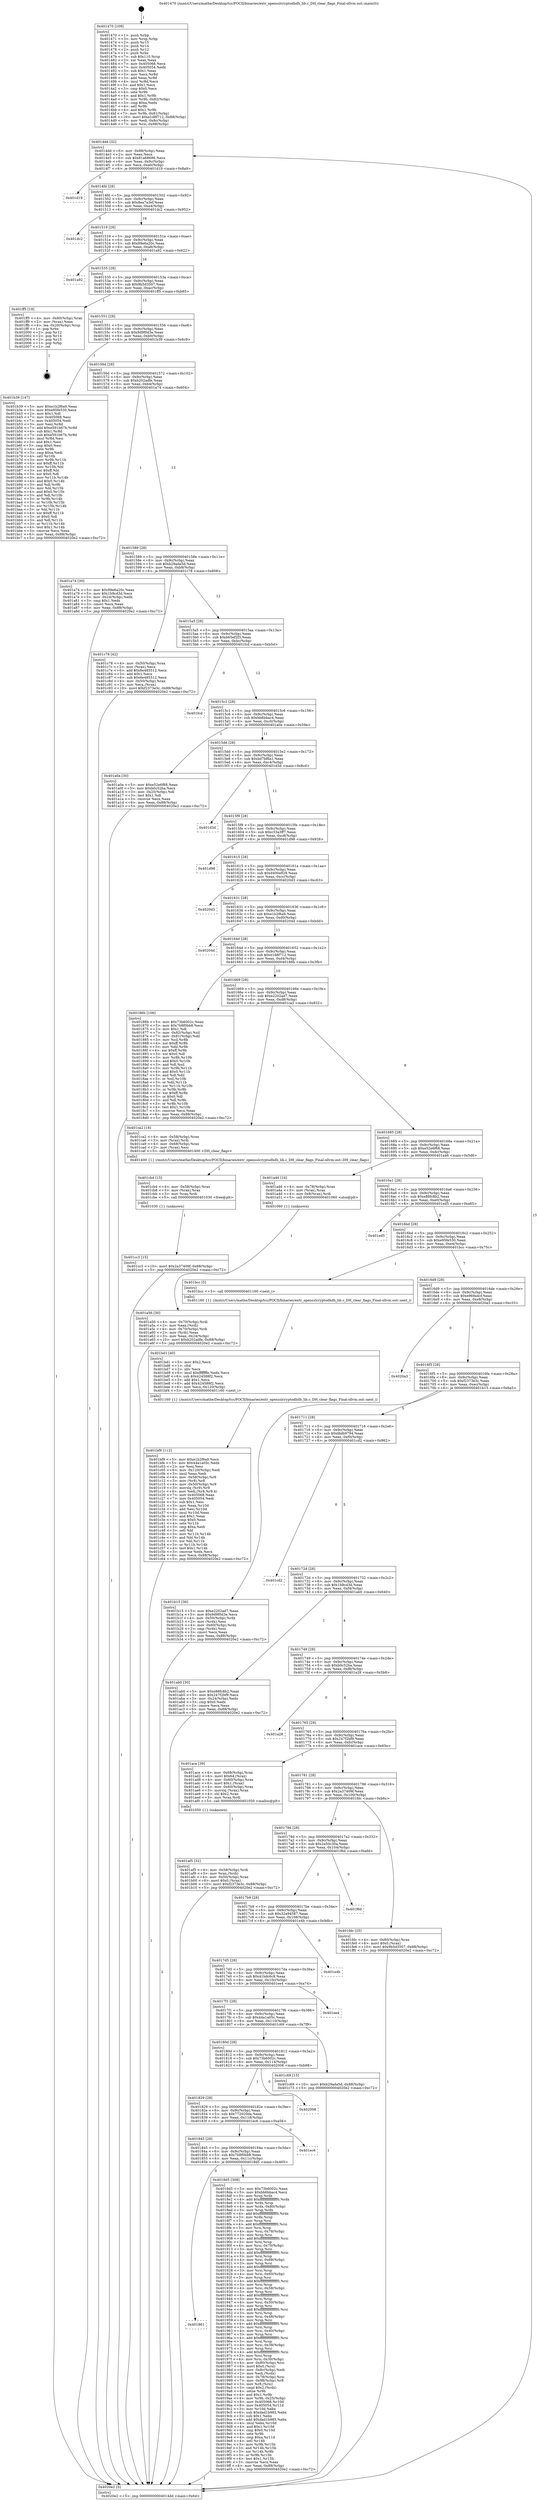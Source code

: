 digraph "0x401470" {
  label = "0x401470 (/mnt/c/Users/mathe/Desktop/tcc/POCII/binaries/extr_opensslcryptodhdh_lib.c_DH_clear_flags_Final-ollvm.out::main(0))"
  labelloc = "t"
  node[shape=record]

  Entry [label="",width=0.3,height=0.3,shape=circle,fillcolor=black,style=filled]
  "0x4014dd" [label="{
     0x4014dd [32]\l
     | [instrs]\l
     &nbsp;&nbsp;0x4014dd \<+6\>: mov -0x88(%rbp),%eax\l
     &nbsp;&nbsp;0x4014e3 \<+2\>: mov %eax,%ecx\l
     &nbsp;&nbsp;0x4014e5 \<+6\>: sub $0x81a68686,%ecx\l
     &nbsp;&nbsp;0x4014eb \<+6\>: mov %eax,-0x9c(%rbp)\l
     &nbsp;&nbsp;0x4014f1 \<+6\>: mov %ecx,-0xa0(%rbp)\l
     &nbsp;&nbsp;0x4014f7 \<+6\>: je 0000000000401d19 \<main+0x8a9\>\l
  }"]
  "0x401d19" [label="{
     0x401d19\l
  }", style=dashed]
  "0x4014fd" [label="{
     0x4014fd [28]\l
     | [instrs]\l
     &nbsp;&nbsp;0x4014fd \<+5\>: jmp 0000000000401502 \<main+0x92\>\l
     &nbsp;&nbsp;0x401502 \<+6\>: mov -0x9c(%rbp),%eax\l
     &nbsp;&nbsp;0x401508 \<+5\>: sub $0x8ea7a3ef,%eax\l
     &nbsp;&nbsp;0x40150d \<+6\>: mov %eax,-0xa4(%rbp)\l
     &nbsp;&nbsp;0x401513 \<+6\>: je 0000000000401dc2 \<main+0x952\>\l
  }"]
  Exit [label="",width=0.3,height=0.3,shape=circle,fillcolor=black,style=filled,peripheries=2]
  "0x401dc2" [label="{
     0x401dc2\l
  }", style=dashed]
  "0x401519" [label="{
     0x401519 [28]\l
     | [instrs]\l
     &nbsp;&nbsp;0x401519 \<+5\>: jmp 000000000040151e \<main+0xae\>\l
     &nbsp;&nbsp;0x40151e \<+6\>: mov -0x9c(%rbp),%eax\l
     &nbsp;&nbsp;0x401524 \<+5\>: sub $0x99e6a20c,%eax\l
     &nbsp;&nbsp;0x401529 \<+6\>: mov %eax,-0xa8(%rbp)\l
     &nbsp;&nbsp;0x40152f \<+6\>: je 0000000000401a92 \<main+0x622\>\l
  }"]
  "0x401cc3" [label="{
     0x401cc3 [15]\l
     | [instrs]\l
     &nbsp;&nbsp;0x401cc3 \<+10\>: movl $0x2a37409f,-0x88(%rbp)\l
     &nbsp;&nbsp;0x401ccd \<+5\>: jmp 00000000004020e2 \<main+0xc72\>\l
  }"]
  "0x401a92" [label="{
     0x401a92\l
  }", style=dashed]
  "0x401535" [label="{
     0x401535 [28]\l
     | [instrs]\l
     &nbsp;&nbsp;0x401535 \<+5\>: jmp 000000000040153a \<main+0xca\>\l
     &nbsp;&nbsp;0x40153a \<+6\>: mov -0x9c(%rbp),%eax\l
     &nbsp;&nbsp;0x401540 \<+5\>: sub $0x9b5d3507,%eax\l
     &nbsp;&nbsp;0x401545 \<+6\>: mov %eax,-0xac(%rbp)\l
     &nbsp;&nbsp;0x40154b \<+6\>: je 0000000000401ff5 \<main+0xb85\>\l
  }"]
  "0x401cb4" [label="{
     0x401cb4 [15]\l
     | [instrs]\l
     &nbsp;&nbsp;0x401cb4 \<+4\>: mov -0x58(%rbp),%rax\l
     &nbsp;&nbsp;0x401cb8 \<+3\>: mov (%rax),%rax\l
     &nbsp;&nbsp;0x401cbb \<+3\>: mov %rax,%rdi\l
     &nbsp;&nbsp;0x401cbe \<+5\>: call 0000000000401030 \<free@plt\>\l
     | [calls]\l
     &nbsp;&nbsp;0x401030 \{1\} (unknown)\l
  }"]
  "0x401ff5" [label="{
     0x401ff5 [19]\l
     | [instrs]\l
     &nbsp;&nbsp;0x401ff5 \<+4\>: mov -0x80(%rbp),%rax\l
     &nbsp;&nbsp;0x401ff9 \<+2\>: mov (%rax),%eax\l
     &nbsp;&nbsp;0x401ffb \<+4\>: lea -0x20(%rbp),%rsp\l
     &nbsp;&nbsp;0x401fff \<+1\>: pop %rbx\l
     &nbsp;&nbsp;0x402000 \<+2\>: pop %r12\l
     &nbsp;&nbsp;0x402002 \<+2\>: pop %r14\l
     &nbsp;&nbsp;0x402004 \<+2\>: pop %r15\l
     &nbsp;&nbsp;0x402006 \<+1\>: pop %rbp\l
     &nbsp;&nbsp;0x402007 \<+1\>: ret\l
  }"]
  "0x401551" [label="{
     0x401551 [28]\l
     | [instrs]\l
     &nbsp;&nbsp;0x401551 \<+5\>: jmp 0000000000401556 \<main+0xe6\>\l
     &nbsp;&nbsp;0x401556 \<+6\>: mov -0x9c(%rbp),%eax\l
     &nbsp;&nbsp;0x40155c \<+5\>: sub $0x9d9f0d3e,%eax\l
     &nbsp;&nbsp;0x401561 \<+6\>: mov %eax,-0xb0(%rbp)\l
     &nbsp;&nbsp;0x401567 \<+6\>: je 0000000000401b39 \<main+0x6c9\>\l
  }"]
  "0x401bf9" [label="{
     0x401bf9 [112]\l
     | [instrs]\l
     &nbsp;&nbsp;0x401bf9 \<+5\>: mov $0xe1b2f6a9,%ecx\l
     &nbsp;&nbsp;0x401bfe \<+5\>: mov $0x44a1a05c,%edx\l
     &nbsp;&nbsp;0x401c03 \<+2\>: xor %esi,%esi\l
     &nbsp;&nbsp;0x401c05 \<+6\>: mov -0x120(%rbp),%edi\l
     &nbsp;&nbsp;0x401c0b \<+3\>: imul %eax,%edi\l
     &nbsp;&nbsp;0x401c0e \<+4\>: mov -0x58(%rbp),%r8\l
     &nbsp;&nbsp;0x401c12 \<+3\>: mov (%r8),%r8\l
     &nbsp;&nbsp;0x401c15 \<+4\>: mov -0x50(%rbp),%r9\l
     &nbsp;&nbsp;0x401c19 \<+3\>: movslq (%r9),%r9\l
     &nbsp;&nbsp;0x401c1c \<+4\>: mov %edi,(%r8,%r9,4)\l
     &nbsp;&nbsp;0x401c20 \<+7\>: mov 0x405068,%eax\l
     &nbsp;&nbsp;0x401c27 \<+7\>: mov 0x405054,%edi\l
     &nbsp;&nbsp;0x401c2e \<+3\>: sub $0x1,%esi\l
     &nbsp;&nbsp;0x401c31 \<+3\>: mov %eax,%r10d\l
     &nbsp;&nbsp;0x401c34 \<+3\>: add %esi,%r10d\l
     &nbsp;&nbsp;0x401c37 \<+4\>: imul %r10d,%eax\l
     &nbsp;&nbsp;0x401c3b \<+3\>: and $0x1,%eax\l
     &nbsp;&nbsp;0x401c3e \<+3\>: cmp $0x0,%eax\l
     &nbsp;&nbsp;0x401c41 \<+4\>: sete %r11b\l
     &nbsp;&nbsp;0x401c45 \<+3\>: cmp $0xa,%edi\l
     &nbsp;&nbsp;0x401c48 \<+3\>: setl %bl\l
     &nbsp;&nbsp;0x401c4b \<+3\>: mov %r11b,%r14b\l
     &nbsp;&nbsp;0x401c4e \<+3\>: and %bl,%r14b\l
     &nbsp;&nbsp;0x401c51 \<+3\>: xor %bl,%r11b\l
     &nbsp;&nbsp;0x401c54 \<+3\>: or %r11b,%r14b\l
     &nbsp;&nbsp;0x401c57 \<+4\>: test $0x1,%r14b\l
     &nbsp;&nbsp;0x401c5b \<+3\>: cmovne %edx,%ecx\l
     &nbsp;&nbsp;0x401c5e \<+6\>: mov %ecx,-0x88(%rbp)\l
     &nbsp;&nbsp;0x401c64 \<+5\>: jmp 00000000004020e2 \<main+0xc72\>\l
  }"]
  "0x401b39" [label="{
     0x401b39 [147]\l
     | [instrs]\l
     &nbsp;&nbsp;0x401b39 \<+5\>: mov $0xe1b2f6a9,%eax\l
     &nbsp;&nbsp;0x401b3e \<+5\>: mov $0xe95fe530,%ecx\l
     &nbsp;&nbsp;0x401b43 \<+2\>: mov $0x1,%dl\l
     &nbsp;&nbsp;0x401b45 \<+7\>: mov 0x405068,%esi\l
     &nbsp;&nbsp;0x401b4c \<+7\>: mov 0x405054,%edi\l
     &nbsp;&nbsp;0x401b53 \<+3\>: mov %esi,%r8d\l
     &nbsp;&nbsp;0x401b56 \<+7\>: add $0xe591b67b,%r8d\l
     &nbsp;&nbsp;0x401b5d \<+4\>: sub $0x1,%r8d\l
     &nbsp;&nbsp;0x401b61 \<+7\>: sub $0xe591b67b,%r8d\l
     &nbsp;&nbsp;0x401b68 \<+4\>: imul %r8d,%esi\l
     &nbsp;&nbsp;0x401b6c \<+3\>: and $0x1,%esi\l
     &nbsp;&nbsp;0x401b6f \<+3\>: cmp $0x0,%esi\l
     &nbsp;&nbsp;0x401b72 \<+4\>: sete %r9b\l
     &nbsp;&nbsp;0x401b76 \<+3\>: cmp $0xa,%edi\l
     &nbsp;&nbsp;0x401b79 \<+4\>: setl %r10b\l
     &nbsp;&nbsp;0x401b7d \<+3\>: mov %r9b,%r11b\l
     &nbsp;&nbsp;0x401b80 \<+4\>: xor $0xff,%r11b\l
     &nbsp;&nbsp;0x401b84 \<+3\>: mov %r10b,%bl\l
     &nbsp;&nbsp;0x401b87 \<+3\>: xor $0xff,%bl\l
     &nbsp;&nbsp;0x401b8a \<+3\>: xor $0x0,%dl\l
     &nbsp;&nbsp;0x401b8d \<+3\>: mov %r11b,%r14b\l
     &nbsp;&nbsp;0x401b90 \<+4\>: and $0x0,%r14b\l
     &nbsp;&nbsp;0x401b94 \<+3\>: and %dl,%r9b\l
     &nbsp;&nbsp;0x401b97 \<+3\>: mov %bl,%r15b\l
     &nbsp;&nbsp;0x401b9a \<+4\>: and $0x0,%r15b\l
     &nbsp;&nbsp;0x401b9e \<+3\>: and %dl,%r10b\l
     &nbsp;&nbsp;0x401ba1 \<+3\>: or %r9b,%r14b\l
     &nbsp;&nbsp;0x401ba4 \<+3\>: or %r10b,%r15b\l
     &nbsp;&nbsp;0x401ba7 \<+3\>: xor %r15b,%r14b\l
     &nbsp;&nbsp;0x401baa \<+3\>: or %bl,%r11b\l
     &nbsp;&nbsp;0x401bad \<+4\>: xor $0xff,%r11b\l
     &nbsp;&nbsp;0x401bb1 \<+3\>: or $0x0,%dl\l
     &nbsp;&nbsp;0x401bb4 \<+3\>: and %dl,%r11b\l
     &nbsp;&nbsp;0x401bb7 \<+3\>: or %r11b,%r14b\l
     &nbsp;&nbsp;0x401bba \<+4\>: test $0x1,%r14b\l
     &nbsp;&nbsp;0x401bbe \<+3\>: cmovne %ecx,%eax\l
     &nbsp;&nbsp;0x401bc1 \<+6\>: mov %eax,-0x88(%rbp)\l
     &nbsp;&nbsp;0x401bc7 \<+5\>: jmp 00000000004020e2 \<main+0xc72\>\l
  }"]
  "0x40156d" [label="{
     0x40156d [28]\l
     | [instrs]\l
     &nbsp;&nbsp;0x40156d \<+5\>: jmp 0000000000401572 \<main+0x102\>\l
     &nbsp;&nbsp;0x401572 \<+6\>: mov -0x9c(%rbp),%eax\l
     &nbsp;&nbsp;0x401578 \<+5\>: sub $0xb202adfe,%eax\l
     &nbsp;&nbsp;0x40157d \<+6\>: mov %eax,-0xb4(%rbp)\l
     &nbsp;&nbsp;0x401583 \<+6\>: je 0000000000401a74 \<main+0x604\>\l
  }"]
  "0x401bd1" [label="{
     0x401bd1 [40]\l
     | [instrs]\l
     &nbsp;&nbsp;0x401bd1 \<+5\>: mov $0x2,%ecx\l
     &nbsp;&nbsp;0x401bd6 \<+1\>: cltd\l
     &nbsp;&nbsp;0x401bd7 \<+2\>: idiv %ecx\l
     &nbsp;&nbsp;0x401bd9 \<+6\>: imul $0xfffffffe,%edx,%ecx\l
     &nbsp;&nbsp;0x401bdf \<+6\>: sub $0x424588f2,%ecx\l
     &nbsp;&nbsp;0x401be5 \<+3\>: add $0x1,%ecx\l
     &nbsp;&nbsp;0x401be8 \<+6\>: add $0x424588f2,%ecx\l
     &nbsp;&nbsp;0x401bee \<+6\>: mov %ecx,-0x120(%rbp)\l
     &nbsp;&nbsp;0x401bf4 \<+5\>: call 0000000000401160 \<next_i\>\l
     | [calls]\l
     &nbsp;&nbsp;0x401160 \{1\} (/mnt/c/Users/mathe/Desktop/tcc/POCII/binaries/extr_opensslcryptodhdh_lib.c_DH_clear_flags_Final-ollvm.out::next_i)\l
  }"]
  "0x401a74" [label="{
     0x401a74 [30]\l
     | [instrs]\l
     &nbsp;&nbsp;0x401a74 \<+5\>: mov $0x99e6a20c,%eax\l
     &nbsp;&nbsp;0x401a79 \<+5\>: mov $0x1b9cd3d,%ecx\l
     &nbsp;&nbsp;0x401a7e \<+3\>: mov -0x24(%rbp),%edx\l
     &nbsp;&nbsp;0x401a81 \<+3\>: cmp $0x1,%edx\l
     &nbsp;&nbsp;0x401a84 \<+3\>: cmovl %ecx,%eax\l
     &nbsp;&nbsp;0x401a87 \<+6\>: mov %eax,-0x88(%rbp)\l
     &nbsp;&nbsp;0x401a8d \<+5\>: jmp 00000000004020e2 \<main+0xc72\>\l
  }"]
  "0x401589" [label="{
     0x401589 [28]\l
     | [instrs]\l
     &nbsp;&nbsp;0x401589 \<+5\>: jmp 000000000040158e \<main+0x11e\>\l
     &nbsp;&nbsp;0x40158e \<+6\>: mov -0x9c(%rbp),%eax\l
     &nbsp;&nbsp;0x401594 \<+5\>: sub $0xb29ada5d,%eax\l
     &nbsp;&nbsp;0x401599 \<+6\>: mov %eax,-0xb8(%rbp)\l
     &nbsp;&nbsp;0x40159f \<+6\>: je 0000000000401c78 \<main+0x808\>\l
  }"]
  "0x401af5" [label="{
     0x401af5 [32]\l
     | [instrs]\l
     &nbsp;&nbsp;0x401af5 \<+4\>: mov -0x58(%rbp),%rdi\l
     &nbsp;&nbsp;0x401af9 \<+3\>: mov %rax,(%rdi)\l
     &nbsp;&nbsp;0x401afc \<+4\>: mov -0x50(%rbp),%rax\l
     &nbsp;&nbsp;0x401b00 \<+6\>: movl $0x0,(%rax)\l
     &nbsp;&nbsp;0x401b06 \<+10\>: movl $0xf2373e3c,-0x88(%rbp)\l
     &nbsp;&nbsp;0x401b10 \<+5\>: jmp 00000000004020e2 \<main+0xc72\>\l
  }"]
  "0x401c78" [label="{
     0x401c78 [42]\l
     | [instrs]\l
     &nbsp;&nbsp;0x401c78 \<+4\>: mov -0x50(%rbp),%rax\l
     &nbsp;&nbsp;0x401c7c \<+2\>: mov (%rax),%ecx\l
     &nbsp;&nbsp;0x401c7e \<+6\>: add $0x6e485512,%ecx\l
     &nbsp;&nbsp;0x401c84 \<+3\>: add $0x1,%ecx\l
     &nbsp;&nbsp;0x401c87 \<+6\>: sub $0x6e485512,%ecx\l
     &nbsp;&nbsp;0x401c8d \<+4\>: mov -0x50(%rbp),%rax\l
     &nbsp;&nbsp;0x401c91 \<+2\>: mov %ecx,(%rax)\l
     &nbsp;&nbsp;0x401c93 \<+10\>: movl $0xf2373e3c,-0x88(%rbp)\l
     &nbsp;&nbsp;0x401c9d \<+5\>: jmp 00000000004020e2 \<main+0xc72\>\l
  }"]
  "0x4015a5" [label="{
     0x4015a5 [28]\l
     | [instrs]\l
     &nbsp;&nbsp;0x4015a5 \<+5\>: jmp 00000000004015aa \<main+0x13a\>\l
     &nbsp;&nbsp;0x4015aa \<+6\>: mov -0x9c(%rbp),%eax\l
     &nbsp;&nbsp;0x4015b0 \<+5\>: sub $0xb65ef2f3,%eax\l
     &nbsp;&nbsp;0x4015b5 \<+6\>: mov %eax,-0xbc(%rbp)\l
     &nbsp;&nbsp;0x4015bb \<+6\>: je 0000000000401fcd \<main+0xb5d\>\l
  }"]
  "0x401a56" [label="{
     0x401a56 [30]\l
     | [instrs]\l
     &nbsp;&nbsp;0x401a56 \<+4\>: mov -0x70(%rbp),%rdi\l
     &nbsp;&nbsp;0x401a5a \<+2\>: mov %eax,(%rdi)\l
     &nbsp;&nbsp;0x401a5c \<+4\>: mov -0x70(%rbp),%rdi\l
     &nbsp;&nbsp;0x401a60 \<+2\>: mov (%rdi),%eax\l
     &nbsp;&nbsp;0x401a62 \<+3\>: mov %eax,-0x24(%rbp)\l
     &nbsp;&nbsp;0x401a65 \<+10\>: movl $0xb202adfe,-0x88(%rbp)\l
     &nbsp;&nbsp;0x401a6f \<+5\>: jmp 00000000004020e2 \<main+0xc72\>\l
  }"]
  "0x401fcd" [label="{
     0x401fcd\l
  }", style=dashed]
  "0x4015c1" [label="{
     0x4015c1 [28]\l
     | [instrs]\l
     &nbsp;&nbsp;0x4015c1 \<+5\>: jmp 00000000004015c6 \<main+0x156\>\l
     &nbsp;&nbsp;0x4015c6 \<+6\>: mov -0x9c(%rbp),%eax\l
     &nbsp;&nbsp;0x4015cc \<+5\>: sub $0xbb6bbac4,%eax\l
     &nbsp;&nbsp;0x4015d1 \<+6\>: mov %eax,-0xc0(%rbp)\l
     &nbsp;&nbsp;0x4015d7 \<+6\>: je 0000000000401a0a \<main+0x59a\>\l
  }"]
  "0x401861" [label="{
     0x401861\l
  }", style=dashed]
  "0x401a0a" [label="{
     0x401a0a [30]\l
     | [instrs]\l
     &nbsp;&nbsp;0x401a0a \<+5\>: mov $0xe52e6f68,%eax\l
     &nbsp;&nbsp;0x401a0f \<+5\>: mov $0xb0c52ba,%ecx\l
     &nbsp;&nbsp;0x401a14 \<+3\>: mov -0x25(%rbp),%dl\l
     &nbsp;&nbsp;0x401a17 \<+3\>: test $0x1,%dl\l
     &nbsp;&nbsp;0x401a1a \<+3\>: cmovne %ecx,%eax\l
     &nbsp;&nbsp;0x401a1d \<+6\>: mov %eax,-0x88(%rbp)\l
     &nbsp;&nbsp;0x401a23 \<+5\>: jmp 00000000004020e2 \<main+0xc72\>\l
  }"]
  "0x4015dd" [label="{
     0x4015dd [28]\l
     | [instrs]\l
     &nbsp;&nbsp;0x4015dd \<+5\>: jmp 00000000004015e2 \<main+0x172\>\l
     &nbsp;&nbsp;0x4015e2 \<+6\>: mov -0x9c(%rbp),%eax\l
     &nbsp;&nbsp;0x4015e8 \<+5\>: sub $0xbd7bf8a1,%eax\l
     &nbsp;&nbsp;0x4015ed \<+6\>: mov %eax,-0xc4(%rbp)\l
     &nbsp;&nbsp;0x4015f3 \<+6\>: je 0000000000401d3d \<main+0x8cd\>\l
  }"]
  "0x4018d5" [label="{
     0x4018d5 [309]\l
     | [instrs]\l
     &nbsp;&nbsp;0x4018d5 \<+5\>: mov $0x73b6002c,%eax\l
     &nbsp;&nbsp;0x4018da \<+5\>: mov $0xbb6bbac4,%ecx\l
     &nbsp;&nbsp;0x4018df \<+3\>: mov %rsp,%rdx\l
     &nbsp;&nbsp;0x4018e2 \<+4\>: add $0xfffffffffffffff0,%rdx\l
     &nbsp;&nbsp;0x4018e6 \<+3\>: mov %rdx,%rsp\l
     &nbsp;&nbsp;0x4018e9 \<+4\>: mov %rdx,-0x80(%rbp)\l
     &nbsp;&nbsp;0x4018ed \<+3\>: mov %rsp,%rdx\l
     &nbsp;&nbsp;0x4018f0 \<+4\>: add $0xfffffffffffffff0,%rdx\l
     &nbsp;&nbsp;0x4018f4 \<+3\>: mov %rdx,%rsp\l
     &nbsp;&nbsp;0x4018f7 \<+3\>: mov %rsp,%rsi\l
     &nbsp;&nbsp;0x4018fa \<+4\>: add $0xfffffffffffffff0,%rsi\l
     &nbsp;&nbsp;0x4018fe \<+3\>: mov %rsi,%rsp\l
     &nbsp;&nbsp;0x401901 \<+4\>: mov %rsi,-0x78(%rbp)\l
     &nbsp;&nbsp;0x401905 \<+3\>: mov %rsp,%rsi\l
     &nbsp;&nbsp;0x401908 \<+4\>: add $0xfffffffffffffff0,%rsi\l
     &nbsp;&nbsp;0x40190c \<+3\>: mov %rsi,%rsp\l
     &nbsp;&nbsp;0x40190f \<+4\>: mov %rsi,-0x70(%rbp)\l
     &nbsp;&nbsp;0x401913 \<+3\>: mov %rsp,%rsi\l
     &nbsp;&nbsp;0x401916 \<+4\>: add $0xfffffffffffffff0,%rsi\l
     &nbsp;&nbsp;0x40191a \<+3\>: mov %rsi,%rsp\l
     &nbsp;&nbsp;0x40191d \<+4\>: mov %rsi,-0x68(%rbp)\l
     &nbsp;&nbsp;0x401921 \<+3\>: mov %rsp,%rsi\l
     &nbsp;&nbsp;0x401924 \<+4\>: add $0xfffffffffffffff0,%rsi\l
     &nbsp;&nbsp;0x401928 \<+3\>: mov %rsi,%rsp\l
     &nbsp;&nbsp;0x40192b \<+4\>: mov %rsi,-0x60(%rbp)\l
     &nbsp;&nbsp;0x40192f \<+3\>: mov %rsp,%rsi\l
     &nbsp;&nbsp;0x401932 \<+4\>: add $0xfffffffffffffff0,%rsi\l
     &nbsp;&nbsp;0x401936 \<+3\>: mov %rsi,%rsp\l
     &nbsp;&nbsp;0x401939 \<+4\>: mov %rsi,-0x58(%rbp)\l
     &nbsp;&nbsp;0x40193d \<+3\>: mov %rsp,%rsi\l
     &nbsp;&nbsp;0x401940 \<+4\>: add $0xfffffffffffffff0,%rsi\l
     &nbsp;&nbsp;0x401944 \<+3\>: mov %rsi,%rsp\l
     &nbsp;&nbsp;0x401947 \<+4\>: mov %rsi,-0x50(%rbp)\l
     &nbsp;&nbsp;0x40194b \<+3\>: mov %rsp,%rsi\l
     &nbsp;&nbsp;0x40194e \<+4\>: add $0xfffffffffffffff0,%rsi\l
     &nbsp;&nbsp;0x401952 \<+3\>: mov %rsi,%rsp\l
     &nbsp;&nbsp;0x401955 \<+4\>: mov %rsi,-0x48(%rbp)\l
     &nbsp;&nbsp;0x401959 \<+3\>: mov %rsp,%rsi\l
     &nbsp;&nbsp;0x40195c \<+4\>: add $0xfffffffffffffff0,%rsi\l
     &nbsp;&nbsp;0x401960 \<+3\>: mov %rsi,%rsp\l
     &nbsp;&nbsp;0x401963 \<+4\>: mov %rsi,-0x40(%rbp)\l
     &nbsp;&nbsp;0x401967 \<+3\>: mov %rsp,%rsi\l
     &nbsp;&nbsp;0x40196a \<+4\>: add $0xfffffffffffffff0,%rsi\l
     &nbsp;&nbsp;0x40196e \<+3\>: mov %rsi,%rsp\l
     &nbsp;&nbsp;0x401971 \<+4\>: mov %rsi,-0x38(%rbp)\l
     &nbsp;&nbsp;0x401975 \<+3\>: mov %rsp,%rsi\l
     &nbsp;&nbsp;0x401978 \<+4\>: add $0xfffffffffffffff0,%rsi\l
     &nbsp;&nbsp;0x40197c \<+3\>: mov %rsi,%rsp\l
     &nbsp;&nbsp;0x40197f \<+4\>: mov %rsi,-0x30(%rbp)\l
     &nbsp;&nbsp;0x401983 \<+4\>: mov -0x80(%rbp),%rsi\l
     &nbsp;&nbsp;0x401987 \<+6\>: movl $0x0,(%rsi)\l
     &nbsp;&nbsp;0x40198d \<+6\>: mov -0x8c(%rbp),%edi\l
     &nbsp;&nbsp;0x401993 \<+2\>: mov %edi,(%rdx)\l
     &nbsp;&nbsp;0x401995 \<+4\>: mov -0x78(%rbp),%rsi\l
     &nbsp;&nbsp;0x401999 \<+7\>: mov -0x98(%rbp),%r8\l
     &nbsp;&nbsp;0x4019a0 \<+3\>: mov %r8,(%rsi)\l
     &nbsp;&nbsp;0x4019a3 \<+3\>: cmpl $0x2,(%rdx)\l
     &nbsp;&nbsp;0x4019a6 \<+4\>: setne %r9b\l
     &nbsp;&nbsp;0x4019aa \<+4\>: and $0x1,%r9b\l
     &nbsp;&nbsp;0x4019ae \<+4\>: mov %r9b,-0x25(%rbp)\l
     &nbsp;&nbsp;0x4019b2 \<+8\>: mov 0x405068,%r10d\l
     &nbsp;&nbsp;0x4019ba \<+8\>: mov 0x405054,%r11d\l
     &nbsp;&nbsp;0x4019c2 \<+3\>: mov %r10d,%ebx\l
     &nbsp;&nbsp;0x4019c5 \<+6\>: sub $0xdad1b985,%ebx\l
     &nbsp;&nbsp;0x4019cb \<+3\>: sub $0x1,%ebx\l
     &nbsp;&nbsp;0x4019ce \<+6\>: add $0xdad1b985,%ebx\l
     &nbsp;&nbsp;0x4019d4 \<+4\>: imul %ebx,%r10d\l
     &nbsp;&nbsp;0x4019d8 \<+4\>: and $0x1,%r10d\l
     &nbsp;&nbsp;0x4019dc \<+4\>: cmp $0x0,%r10d\l
     &nbsp;&nbsp;0x4019e0 \<+4\>: sete %r9b\l
     &nbsp;&nbsp;0x4019e4 \<+4\>: cmp $0xa,%r11d\l
     &nbsp;&nbsp;0x4019e8 \<+4\>: setl %r14b\l
     &nbsp;&nbsp;0x4019ec \<+3\>: mov %r9b,%r15b\l
     &nbsp;&nbsp;0x4019ef \<+3\>: and %r14b,%r15b\l
     &nbsp;&nbsp;0x4019f2 \<+3\>: xor %r14b,%r9b\l
     &nbsp;&nbsp;0x4019f5 \<+3\>: or %r9b,%r15b\l
     &nbsp;&nbsp;0x4019f8 \<+4\>: test $0x1,%r15b\l
     &nbsp;&nbsp;0x4019fc \<+3\>: cmovne %ecx,%eax\l
     &nbsp;&nbsp;0x4019ff \<+6\>: mov %eax,-0x88(%rbp)\l
     &nbsp;&nbsp;0x401a05 \<+5\>: jmp 00000000004020e2 \<main+0xc72\>\l
  }"]
  "0x401d3d" [label="{
     0x401d3d\l
  }", style=dashed]
  "0x4015f9" [label="{
     0x4015f9 [28]\l
     | [instrs]\l
     &nbsp;&nbsp;0x4015f9 \<+5\>: jmp 00000000004015fe \<main+0x18e\>\l
     &nbsp;&nbsp;0x4015fe \<+6\>: mov -0x9c(%rbp),%eax\l
     &nbsp;&nbsp;0x401604 \<+5\>: sub $0xc33a3ff7,%eax\l
     &nbsp;&nbsp;0x401609 \<+6\>: mov %eax,-0xc8(%rbp)\l
     &nbsp;&nbsp;0x40160f \<+6\>: je 0000000000401d98 \<main+0x928\>\l
  }"]
  "0x401845" [label="{
     0x401845 [28]\l
     | [instrs]\l
     &nbsp;&nbsp;0x401845 \<+5\>: jmp 000000000040184a \<main+0x3da\>\l
     &nbsp;&nbsp;0x40184a \<+6\>: mov -0x9c(%rbp),%eax\l
     &nbsp;&nbsp;0x401850 \<+5\>: sub $0x7b8f0bb8,%eax\l
     &nbsp;&nbsp;0x401855 \<+6\>: mov %eax,-0x11c(%rbp)\l
     &nbsp;&nbsp;0x40185b \<+6\>: je 00000000004018d5 \<main+0x465\>\l
  }"]
  "0x401d98" [label="{
     0x401d98\l
  }", style=dashed]
  "0x401615" [label="{
     0x401615 [28]\l
     | [instrs]\l
     &nbsp;&nbsp;0x401615 \<+5\>: jmp 000000000040161a \<main+0x1aa\>\l
     &nbsp;&nbsp;0x40161a \<+6\>: mov -0x9c(%rbp),%eax\l
     &nbsp;&nbsp;0x401620 \<+5\>: sub $0xd400a929,%eax\l
     &nbsp;&nbsp;0x401625 \<+6\>: mov %eax,-0xcc(%rbp)\l
     &nbsp;&nbsp;0x40162b \<+6\>: je 00000000004020d3 \<main+0xc63\>\l
  }"]
  "0x401ec6" [label="{
     0x401ec6\l
  }", style=dashed]
  "0x4020d3" [label="{
     0x4020d3\l
  }", style=dashed]
  "0x401631" [label="{
     0x401631 [28]\l
     | [instrs]\l
     &nbsp;&nbsp;0x401631 \<+5\>: jmp 0000000000401636 \<main+0x1c6\>\l
     &nbsp;&nbsp;0x401636 \<+6\>: mov -0x9c(%rbp),%eax\l
     &nbsp;&nbsp;0x40163c \<+5\>: sub $0xe1b2f6a9,%eax\l
     &nbsp;&nbsp;0x401641 \<+6\>: mov %eax,-0xd0(%rbp)\l
     &nbsp;&nbsp;0x401647 \<+6\>: je 000000000040204d \<main+0xbdd\>\l
  }"]
  "0x401829" [label="{
     0x401829 [28]\l
     | [instrs]\l
     &nbsp;&nbsp;0x401829 \<+5\>: jmp 000000000040182e \<main+0x3be\>\l
     &nbsp;&nbsp;0x40182e \<+6\>: mov -0x9c(%rbp),%eax\l
     &nbsp;&nbsp;0x401834 \<+5\>: sub $0x772020da,%eax\l
     &nbsp;&nbsp;0x401839 \<+6\>: mov %eax,-0x118(%rbp)\l
     &nbsp;&nbsp;0x40183f \<+6\>: je 0000000000401ec6 \<main+0xa56\>\l
  }"]
  "0x40204d" [label="{
     0x40204d\l
  }", style=dashed]
  "0x40164d" [label="{
     0x40164d [28]\l
     | [instrs]\l
     &nbsp;&nbsp;0x40164d \<+5\>: jmp 0000000000401652 \<main+0x1e2\>\l
     &nbsp;&nbsp;0x401652 \<+6\>: mov -0x9c(%rbp),%eax\l
     &nbsp;&nbsp;0x401658 \<+5\>: sub $0xe1d8f712,%eax\l
     &nbsp;&nbsp;0x40165d \<+6\>: mov %eax,-0xd4(%rbp)\l
     &nbsp;&nbsp;0x401663 \<+6\>: je 000000000040186b \<main+0x3fb\>\l
  }"]
  "0x402008" [label="{
     0x402008\l
  }", style=dashed]
  "0x40186b" [label="{
     0x40186b [106]\l
     | [instrs]\l
     &nbsp;&nbsp;0x40186b \<+5\>: mov $0x73b6002c,%eax\l
     &nbsp;&nbsp;0x401870 \<+5\>: mov $0x7b8f0bb8,%ecx\l
     &nbsp;&nbsp;0x401875 \<+2\>: mov $0x1,%dl\l
     &nbsp;&nbsp;0x401877 \<+7\>: mov -0x82(%rbp),%sil\l
     &nbsp;&nbsp;0x40187e \<+7\>: mov -0x81(%rbp),%dil\l
     &nbsp;&nbsp;0x401885 \<+3\>: mov %sil,%r8b\l
     &nbsp;&nbsp;0x401888 \<+4\>: xor $0xff,%r8b\l
     &nbsp;&nbsp;0x40188c \<+3\>: mov %dil,%r9b\l
     &nbsp;&nbsp;0x40188f \<+4\>: xor $0xff,%r9b\l
     &nbsp;&nbsp;0x401893 \<+3\>: xor $0x0,%dl\l
     &nbsp;&nbsp;0x401896 \<+3\>: mov %r8b,%r10b\l
     &nbsp;&nbsp;0x401899 \<+4\>: and $0x0,%r10b\l
     &nbsp;&nbsp;0x40189d \<+3\>: and %dl,%sil\l
     &nbsp;&nbsp;0x4018a0 \<+3\>: mov %r9b,%r11b\l
     &nbsp;&nbsp;0x4018a3 \<+4\>: and $0x0,%r11b\l
     &nbsp;&nbsp;0x4018a7 \<+3\>: and %dl,%dil\l
     &nbsp;&nbsp;0x4018aa \<+3\>: or %sil,%r10b\l
     &nbsp;&nbsp;0x4018ad \<+3\>: or %dil,%r11b\l
     &nbsp;&nbsp;0x4018b0 \<+3\>: xor %r11b,%r10b\l
     &nbsp;&nbsp;0x4018b3 \<+3\>: or %r9b,%r8b\l
     &nbsp;&nbsp;0x4018b6 \<+4\>: xor $0xff,%r8b\l
     &nbsp;&nbsp;0x4018ba \<+3\>: or $0x0,%dl\l
     &nbsp;&nbsp;0x4018bd \<+3\>: and %dl,%r8b\l
     &nbsp;&nbsp;0x4018c0 \<+3\>: or %r8b,%r10b\l
     &nbsp;&nbsp;0x4018c3 \<+4\>: test $0x1,%r10b\l
     &nbsp;&nbsp;0x4018c7 \<+3\>: cmovne %ecx,%eax\l
     &nbsp;&nbsp;0x4018ca \<+6\>: mov %eax,-0x88(%rbp)\l
     &nbsp;&nbsp;0x4018d0 \<+5\>: jmp 00000000004020e2 \<main+0xc72\>\l
  }"]
  "0x401669" [label="{
     0x401669 [28]\l
     | [instrs]\l
     &nbsp;&nbsp;0x401669 \<+5\>: jmp 000000000040166e \<main+0x1fe\>\l
     &nbsp;&nbsp;0x40166e \<+6\>: mov -0x9c(%rbp),%eax\l
     &nbsp;&nbsp;0x401674 \<+5\>: sub $0xe2202ad7,%eax\l
     &nbsp;&nbsp;0x401679 \<+6\>: mov %eax,-0xd8(%rbp)\l
     &nbsp;&nbsp;0x40167f \<+6\>: je 0000000000401ca2 \<main+0x832\>\l
  }"]
  "0x4020e2" [label="{
     0x4020e2 [5]\l
     | [instrs]\l
     &nbsp;&nbsp;0x4020e2 \<+5\>: jmp 00000000004014dd \<main+0x6d\>\l
  }"]
  "0x401470" [label="{
     0x401470 [109]\l
     | [instrs]\l
     &nbsp;&nbsp;0x401470 \<+1\>: push %rbp\l
     &nbsp;&nbsp;0x401471 \<+3\>: mov %rsp,%rbp\l
     &nbsp;&nbsp;0x401474 \<+2\>: push %r15\l
     &nbsp;&nbsp;0x401476 \<+2\>: push %r14\l
     &nbsp;&nbsp;0x401478 \<+2\>: push %r12\l
     &nbsp;&nbsp;0x40147a \<+1\>: push %rbx\l
     &nbsp;&nbsp;0x40147b \<+7\>: sub $0x110,%rsp\l
     &nbsp;&nbsp;0x401482 \<+2\>: xor %eax,%eax\l
     &nbsp;&nbsp;0x401484 \<+7\>: mov 0x405068,%ecx\l
     &nbsp;&nbsp;0x40148b \<+7\>: mov 0x405054,%edx\l
     &nbsp;&nbsp;0x401492 \<+3\>: sub $0x1,%eax\l
     &nbsp;&nbsp;0x401495 \<+3\>: mov %ecx,%r8d\l
     &nbsp;&nbsp;0x401498 \<+3\>: add %eax,%r8d\l
     &nbsp;&nbsp;0x40149b \<+4\>: imul %r8d,%ecx\l
     &nbsp;&nbsp;0x40149f \<+3\>: and $0x1,%ecx\l
     &nbsp;&nbsp;0x4014a2 \<+3\>: cmp $0x0,%ecx\l
     &nbsp;&nbsp;0x4014a5 \<+4\>: sete %r9b\l
     &nbsp;&nbsp;0x4014a9 \<+4\>: and $0x1,%r9b\l
     &nbsp;&nbsp;0x4014ad \<+7\>: mov %r9b,-0x82(%rbp)\l
     &nbsp;&nbsp;0x4014b4 \<+3\>: cmp $0xa,%edx\l
     &nbsp;&nbsp;0x4014b7 \<+4\>: setl %r9b\l
     &nbsp;&nbsp;0x4014bb \<+4\>: and $0x1,%r9b\l
     &nbsp;&nbsp;0x4014bf \<+7\>: mov %r9b,-0x81(%rbp)\l
     &nbsp;&nbsp;0x4014c6 \<+10\>: movl $0xe1d8f712,-0x88(%rbp)\l
     &nbsp;&nbsp;0x4014d0 \<+6\>: mov %edi,-0x8c(%rbp)\l
     &nbsp;&nbsp;0x4014d6 \<+7\>: mov %rsi,-0x98(%rbp)\l
  }"]
  "0x40180d" [label="{
     0x40180d [28]\l
     | [instrs]\l
     &nbsp;&nbsp;0x40180d \<+5\>: jmp 0000000000401812 \<main+0x3a2\>\l
     &nbsp;&nbsp;0x401812 \<+6\>: mov -0x9c(%rbp),%eax\l
     &nbsp;&nbsp;0x401818 \<+5\>: sub $0x73b6002c,%eax\l
     &nbsp;&nbsp;0x40181d \<+6\>: mov %eax,-0x114(%rbp)\l
     &nbsp;&nbsp;0x401823 \<+6\>: je 0000000000402008 \<main+0xb98\>\l
  }"]
  "0x401ca2" [label="{
     0x401ca2 [18]\l
     | [instrs]\l
     &nbsp;&nbsp;0x401ca2 \<+4\>: mov -0x58(%rbp),%rax\l
     &nbsp;&nbsp;0x401ca6 \<+3\>: mov (%rax),%rdi\l
     &nbsp;&nbsp;0x401ca9 \<+4\>: mov -0x68(%rbp),%rax\l
     &nbsp;&nbsp;0x401cad \<+2\>: mov (%rax),%esi\l
     &nbsp;&nbsp;0x401caf \<+5\>: call 0000000000401400 \<DH_clear_flags\>\l
     | [calls]\l
     &nbsp;&nbsp;0x401400 \{1\} (/mnt/c/Users/mathe/Desktop/tcc/POCII/binaries/extr_opensslcryptodhdh_lib.c_DH_clear_flags_Final-ollvm.out::DH_clear_flags)\l
  }"]
  "0x401685" [label="{
     0x401685 [28]\l
     | [instrs]\l
     &nbsp;&nbsp;0x401685 \<+5\>: jmp 000000000040168a \<main+0x21a\>\l
     &nbsp;&nbsp;0x40168a \<+6\>: mov -0x9c(%rbp),%eax\l
     &nbsp;&nbsp;0x401690 \<+5\>: sub $0xe52e6f68,%eax\l
     &nbsp;&nbsp;0x401695 \<+6\>: mov %eax,-0xdc(%rbp)\l
     &nbsp;&nbsp;0x40169b \<+6\>: je 0000000000401a46 \<main+0x5d6\>\l
  }"]
  "0x401c69" [label="{
     0x401c69 [15]\l
     | [instrs]\l
     &nbsp;&nbsp;0x401c69 \<+10\>: movl $0xb29ada5d,-0x88(%rbp)\l
     &nbsp;&nbsp;0x401c73 \<+5\>: jmp 00000000004020e2 \<main+0xc72\>\l
  }"]
  "0x401a46" [label="{
     0x401a46 [16]\l
     | [instrs]\l
     &nbsp;&nbsp;0x401a46 \<+4\>: mov -0x78(%rbp),%rax\l
     &nbsp;&nbsp;0x401a4a \<+3\>: mov (%rax),%rax\l
     &nbsp;&nbsp;0x401a4d \<+4\>: mov 0x8(%rax),%rdi\l
     &nbsp;&nbsp;0x401a51 \<+5\>: call 0000000000401060 \<atoi@plt\>\l
     | [calls]\l
     &nbsp;&nbsp;0x401060 \{1\} (unknown)\l
  }"]
  "0x4016a1" [label="{
     0x4016a1 [28]\l
     | [instrs]\l
     &nbsp;&nbsp;0x4016a1 \<+5\>: jmp 00000000004016a6 \<main+0x236\>\l
     &nbsp;&nbsp;0x4016a6 \<+6\>: mov -0x9c(%rbp),%eax\l
     &nbsp;&nbsp;0x4016ac \<+5\>: sub $0xe88fc8b2,%eax\l
     &nbsp;&nbsp;0x4016b1 \<+6\>: mov %eax,-0xe0(%rbp)\l
     &nbsp;&nbsp;0x4016b7 \<+6\>: je 0000000000401ed5 \<main+0xa65\>\l
  }"]
  "0x4017f1" [label="{
     0x4017f1 [28]\l
     | [instrs]\l
     &nbsp;&nbsp;0x4017f1 \<+5\>: jmp 00000000004017f6 \<main+0x386\>\l
     &nbsp;&nbsp;0x4017f6 \<+6\>: mov -0x9c(%rbp),%eax\l
     &nbsp;&nbsp;0x4017fc \<+5\>: sub $0x44a1a05c,%eax\l
     &nbsp;&nbsp;0x401801 \<+6\>: mov %eax,-0x110(%rbp)\l
     &nbsp;&nbsp;0x401807 \<+6\>: je 0000000000401c69 \<main+0x7f9\>\l
  }"]
  "0x401ed5" [label="{
     0x401ed5\l
  }", style=dashed]
  "0x4016bd" [label="{
     0x4016bd [28]\l
     | [instrs]\l
     &nbsp;&nbsp;0x4016bd \<+5\>: jmp 00000000004016c2 \<main+0x252\>\l
     &nbsp;&nbsp;0x4016c2 \<+6\>: mov -0x9c(%rbp),%eax\l
     &nbsp;&nbsp;0x4016c8 \<+5\>: sub $0xe95fe530,%eax\l
     &nbsp;&nbsp;0x4016cd \<+6\>: mov %eax,-0xe4(%rbp)\l
     &nbsp;&nbsp;0x4016d3 \<+6\>: je 0000000000401bcc \<main+0x75c\>\l
  }"]
  "0x401ee4" [label="{
     0x401ee4\l
  }", style=dashed]
  "0x401bcc" [label="{
     0x401bcc [5]\l
     | [instrs]\l
     &nbsp;&nbsp;0x401bcc \<+5\>: call 0000000000401160 \<next_i\>\l
     | [calls]\l
     &nbsp;&nbsp;0x401160 \{1\} (/mnt/c/Users/mathe/Desktop/tcc/POCII/binaries/extr_opensslcryptodhdh_lib.c_DH_clear_flags_Final-ollvm.out::next_i)\l
  }"]
  "0x4016d9" [label="{
     0x4016d9 [28]\l
     | [instrs]\l
     &nbsp;&nbsp;0x4016d9 \<+5\>: jmp 00000000004016de \<main+0x26e\>\l
     &nbsp;&nbsp;0x4016de \<+6\>: mov -0x9c(%rbp),%eax\l
     &nbsp;&nbsp;0x4016e4 \<+5\>: sub $0xe969a4cf,%eax\l
     &nbsp;&nbsp;0x4016e9 \<+6\>: mov %eax,-0xe8(%rbp)\l
     &nbsp;&nbsp;0x4016ef \<+6\>: je 00000000004020a3 \<main+0xc33\>\l
  }"]
  "0x4017d5" [label="{
     0x4017d5 [28]\l
     | [instrs]\l
     &nbsp;&nbsp;0x4017d5 \<+5\>: jmp 00000000004017da \<main+0x36a\>\l
     &nbsp;&nbsp;0x4017da \<+6\>: mov -0x9c(%rbp),%eax\l
     &nbsp;&nbsp;0x4017e0 \<+5\>: sub $0x41bdc6c9,%eax\l
     &nbsp;&nbsp;0x4017e5 \<+6\>: mov %eax,-0x10c(%rbp)\l
     &nbsp;&nbsp;0x4017eb \<+6\>: je 0000000000401ee4 \<main+0xa74\>\l
  }"]
  "0x4020a3" [label="{
     0x4020a3\l
  }", style=dashed]
  "0x4016f5" [label="{
     0x4016f5 [28]\l
     | [instrs]\l
     &nbsp;&nbsp;0x4016f5 \<+5\>: jmp 00000000004016fa \<main+0x28a\>\l
     &nbsp;&nbsp;0x4016fa \<+6\>: mov -0x9c(%rbp),%eax\l
     &nbsp;&nbsp;0x401700 \<+5\>: sub $0xf2373e3c,%eax\l
     &nbsp;&nbsp;0x401705 \<+6\>: mov %eax,-0xec(%rbp)\l
     &nbsp;&nbsp;0x40170b \<+6\>: je 0000000000401b15 \<main+0x6a5\>\l
  }"]
  "0x401e4b" [label="{
     0x401e4b\l
  }", style=dashed]
  "0x401b15" [label="{
     0x401b15 [36]\l
     | [instrs]\l
     &nbsp;&nbsp;0x401b15 \<+5\>: mov $0xe2202ad7,%eax\l
     &nbsp;&nbsp;0x401b1a \<+5\>: mov $0x9d9f0d3e,%ecx\l
     &nbsp;&nbsp;0x401b1f \<+4\>: mov -0x50(%rbp),%rdx\l
     &nbsp;&nbsp;0x401b23 \<+2\>: mov (%rdx),%esi\l
     &nbsp;&nbsp;0x401b25 \<+4\>: mov -0x60(%rbp),%rdx\l
     &nbsp;&nbsp;0x401b29 \<+2\>: cmp (%rdx),%esi\l
     &nbsp;&nbsp;0x401b2b \<+3\>: cmovl %ecx,%eax\l
     &nbsp;&nbsp;0x401b2e \<+6\>: mov %eax,-0x88(%rbp)\l
     &nbsp;&nbsp;0x401b34 \<+5\>: jmp 00000000004020e2 \<main+0xc72\>\l
  }"]
  "0x401711" [label="{
     0x401711 [28]\l
     | [instrs]\l
     &nbsp;&nbsp;0x401711 \<+5\>: jmp 0000000000401716 \<main+0x2a6\>\l
     &nbsp;&nbsp;0x401716 \<+6\>: mov -0x9c(%rbp),%eax\l
     &nbsp;&nbsp;0x40171c \<+5\>: sub $0xfddb9794,%eax\l
     &nbsp;&nbsp;0x401721 \<+6\>: mov %eax,-0xf0(%rbp)\l
     &nbsp;&nbsp;0x401727 \<+6\>: je 0000000000401cd2 \<main+0x862\>\l
  }"]
  "0x4017b9" [label="{
     0x4017b9 [28]\l
     | [instrs]\l
     &nbsp;&nbsp;0x4017b9 \<+5\>: jmp 00000000004017be \<main+0x34e\>\l
     &nbsp;&nbsp;0x4017be \<+6\>: mov -0x9c(%rbp),%eax\l
     &nbsp;&nbsp;0x4017c4 \<+5\>: sub $0x32a94587,%eax\l
     &nbsp;&nbsp;0x4017c9 \<+6\>: mov %eax,-0x108(%rbp)\l
     &nbsp;&nbsp;0x4017cf \<+6\>: je 0000000000401e4b \<main+0x9db\>\l
  }"]
  "0x401cd2" [label="{
     0x401cd2\l
  }", style=dashed]
  "0x40172d" [label="{
     0x40172d [28]\l
     | [instrs]\l
     &nbsp;&nbsp;0x40172d \<+5\>: jmp 0000000000401732 \<main+0x2c2\>\l
     &nbsp;&nbsp;0x401732 \<+6\>: mov -0x9c(%rbp),%eax\l
     &nbsp;&nbsp;0x401738 \<+5\>: sub $0x1b9cd3d,%eax\l
     &nbsp;&nbsp;0x40173d \<+6\>: mov %eax,-0xf4(%rbp)\l
     &nbsp;&nbsp;0x401743 \<+6\>: je 0000000000401ab0 \<main+0x640\>\l
  }"]
  "0x401f6d" [label="{
     0x401f6d\l
  }", style=dashed]
  "0x401ab0" [label="{
     0x401ab0 [30]\l
     | [instrs]\l
     &nbsp;&nbsp;0x401ab0 \<+5\>: mov $0xe88fc8b2,%eax\l
     &nbsp;&nbsp;0x401ab5 \<+5\>: mov $0x247f2bf9,%ecx\l
     &nbsp;&nbsp;0x401aba \<+3\>: mov -0x24(%rbp),%edx\l
     &nbsp;&nbsp;0x401abd \<+3\>: cmp $0x0,%edx\l
     &nbsp;&nbsp;0x401ac0 \<+3\>: cmove %ecx,%eax\l
     &nbsp;&nbsp;0x401ac3 \<+6\>: mov %eax,-0x88(%rbp)\l
     &nbsp;&nbsp;0x401ac9 \<+5\>: jmp 00000000004020e2 \<main+0xc72\>\l
  }"]
  "0x401749" [label="{
     0x401749 [28]\l
     | [instrs]\l
     &nbsp;&nbsp;0x401749 \<+5\>: jmp 000000000040174e \<main+0x2de\>\l
     &nbsp;&nbsp;0x40174e \<+6\>: mov -0x9c(%rbp),%eax\l
     &nbsp;&nbsp;0x401754 \<+5\>: sub $0xb0c52ba,%eax\l
     &nbsp;&nbsp;0x401759 \<+6\>: mov %eax,-0xf8(%rbp)\l
     &nbsp;&nbsp;0x40175f \<+6\>: je 0000000000401a28 \<main+0x5b8\>\l
  }"]
  "0x40179d" [label="{
     0x40179d [28]\l
     | [instrs]\l
     &nbsp;&nbsp;0x40179d \<+5\>: jmp 00000000004017a2 \<main+0x332\>\l
     &nbsp;&nbsp;0x4017a2 \<+6\>: mov -0x9c(%rbp),%eax\l
     &nbsp;&nbsp;0x4017a8 \<+5\>: sub $0x2a50c30a,%eax\l
     &nbsp;&nbsp;0x4017ad \<+6\>: mov %eax,-0x104(%rbp)\l
     &nbsp;&nbsp;0x4017b3 \<+6\>: je 0000000000401f6d \<main+0xafd\>\l
  }"]
  "0x401a28" [label="{
     0x401a28\l
  }", style=dashed]
  "0x401765" [label="{
     0x401765 [28]\l
     | [instrs]\l
     &nbsp;&nbsp;0x401765 \<+5\>: jmp 000000000040176a \<main+0x2fa\>\l
     &nbsp;&nbsp;0x40176a \<+6\>: mov -0x9c(%rbp),%eax\l
     &nbsp;&nbsp;0x401770 \<+5\>: sub $0x247f2bf9,%eax\l
     &nbsp;&nbsp;0x401775 \<+6\>: mov %eax,-0xfc(%rbp)\l
     &nbsp;&nbsp;0x40177b \<+6\>: je 0000000000401ace \<main+0x65e\>\l
  }"]
  "0x401fdc" [label="{
     0x401fdc [25]\l
     | [instrs]\l
     &nbsp;&nbsp;0x401fdc \<+4\>: mov -0x80(%rbp),%rax\l
     &nbsp;&nbsp;0x401fe0 \<+6\>: movl $0x0,(%rax)\l
     &nbsp;&nbsp;0x401fe6 \<+10\>: movl $0x9b5d3507,-0x88(%rbp)\l
     &nbsp;&nbsp;0x401ff0 \<+5\>: jmp 00000000004020e2 \<main+0xc72\>\l
  }"]
  "0x401ace" [label="{
     0x401ace [39]\l
     | [instrs]\l
     &nbsp;&nbsp;0x401ace \<+4\>: mov -0x68(%rbp),%rax\l
     &nbsp;&nbsp;0x401ad2 \<+6\>: movl $0x64,(%rax)\l
     &nbsp;&nbsp;0x401ad8 \<+4\>: mov -0x60(%rbp),%rax\l
     &nbsp;&nbsp;0x401adc \<+6\>: movl $0x1,(%rax)\l
     &nbsp;&nbsp;0x401ae2 \<+4\>: mov -0x60(%rbp),%rax\l
     &nbsp;&nbsp;0x401ae6 \<+3\>: movslq (%rax),%rax\l
     &nbsp;&nbsp;0x401ae9 \<+4\>: shl $0x2,%rax\l
     &nbsp;&nbsp;0x401aed \<+3\>: mov %rax,%rdi\l
     &nbsp;&nbsp;0x401af0 \<+5\>: call 0000000000401050 \<malloc@plt\>\l
     | [calls]\l
     &nbsp;&nbsp;0x401050 \{1\} (unknown)\l
  }"]
  "0x401781" [label="{
     0x401781 [28]\l
     | [instrs]\l
     &nbsp;&nbsp;0x401781 \<+5\>: jmp 0000000000401786 \<main+0x316\>\l
     &nbsp;&nbsp;0x401786 \<+6\>: mov -0x9c(%rbp),%eax\l
     &nbsp;&nbsp;0x40178c \<+5\>: sub $0x2a37409f,%eax\l
     &nbsp;&nbsp;0x401791 \<+6\>: mov %eax,-0x100(%rbp)\l
     &nbsp;&nbsp;0x401797 \<+6\>: je 0000000000401fdc \<main+0xb6c\>\l
  }"]
  Entry -> "0x401470" [label=" 1"]
  "0x4014dd" -> "0x401d19" [label=" 0"]
  "0x4014dd" -> "0x4014fd" [label=" 16"]
  "0x401ff5" -> Exit [label=" 1"]
  "0x4014fd" -> "0x401dc2" [label=" 0"]
  "0x4014fd" -> "0x401519" [label=" 16"]
  "0x401fdc" -> "0x4020e2" [label=" 1"]
  "0x401519" -> "0x401a92" [label=" 0"]
  "0x401519" -> "0x401535" [label=" 16"]
  "0x401cc3" -> "0x4020e2" [label=" 1"]
  "0x401535" -> "0x401ff5" [label=" 1"]
  "0x401535" -> "0x401551" [label=" 15"]
  "0x401cb4" -> "0x401cc3" [label=" 1"]
  "0x401551" -> "0x401b39" [label=" 1"]
  "0x401551" -> "0x40156d" [label=" 14"]
  "0x401ca2" -> "0x401cb4" [label=" 1"]
  "0x40156d" -> "0x401a74" [label=" 1"]
  "0x40156d" -> "0x401589" [label=" 13"]
  "0x401c78" -> "0x4020e2" [label=" 1"]
  "0x401589" -> "0x401c78" [label=" 1"]
  "0x401589" -> "0x4015a5" [label=" 12"]
  "0x401c69" -> "0x4020e2" [label=" 1"]
  "0x4015a5" -> "0x401fcd" [label=" 0"]
  "0x4015a5" -> "0x4015c1" [label=" 12"]
  "0x401bf9" -> "0x4020e2" [label=" 1"]
  "0x4015c1" -> "0x401a0a" [label=" 1"]
  "0x4015c1" -> "0x4015dd" [label=" 11"]
  "0x401bcc" -> "0x401bd1" [label=" 1"]
  "0x4015dd" -> "0x401d3d" [label=" 0"]
  "0x4015dd" -> "0x4015f9" [label=" 11"]
  "0x401b39" -> "0x4020e2" [label=" 1"]
  "0x4015f9" -> "0x401d98" [label=" 0"]
  "0x4015f9" -> "0x401615" [label=" 11"]
  "0x401af5" -> "0x4020e2" [label=" 1"]
  "0x401615" -> "0x4020d3" [label=" 0"]
  "0x401615" -> "0x401631" [label=" 11"]
  "0x401ace" -> "0x401af5" [label=" 1"]
  "0x401631" -> "0x40204d" [label=" 0"]
  "0x401631" -> "0x40164d" [label=" 11"]
  "0x401a74" -> "0x4020e2" [label=" 1"]
  "0x40164d" -> "0x40186b" [label=" 1"]
  "0x40164d" -> "0x401669" [label=" 10"]
  "0x40186b" -> "0x4020e2" [label=" 1"]
  "0x401470" -> "0x4014dd" [label=" 1"]
  "0x4020e2" -> "0x4014dd" [label=" 15"]
  "0x401a56" -> "0x4020e2" [label=" 1"]
  "0x401669" -> "0x401ca2" [label=" 1"]
  "0x401669" -> "0x401685" [label=" 9"]
  "0x401a0a" -> "0x4020e2" [label=" 1"]
  "0x401685" -> "0x401a46" [label=" 1"]
  "0x401685" -> "0x4016a1" [label=" 8"]
  "0x4018d5" -> "0x4020e2" [label=" 1"]
  "0x4016a1" -> "0x401ed5" [label=" 0"]
  "0x4016a1" -> "0x4016bd" [label=" 8"]
  "0x401845" -> "0x401861" [label=" 0"]
  "0x4016bd" -> "0x401bcc" [label=" 1"]
  "0x4016bd" -> "0x4016d9" [label=" 7"]
  "0x401845" -> "0x4018d5" [label=" 1"]
  "0x4016d9" -> "0x4020a3" [label=" 0"]
  "0x4016d9" -> "0x4016f5" [label=" 7"]
  "0x401829" -> "0x401845" [label=" 1"]
  "0x4016f5" -> "0x401b15" [label=" 2"]
  "0x4016f5" -> "0x401711" [label=" 5"]
  "0x401829" -> "0x401ec6" [label=" 0"]
  "0x401711" -> "0x401cd2" [label=" 0"]
  "0x401711" -> "0x40172d" [label=" 5"]
  "0x40180d" -> "0x401829" [label=" 1"]
  "0x40172d" -> "0x401ab0" [label=" 1"]
  "0x40172d" -> "0x401749" [label=" 4"]
  "0x40180d" -> "0x402008" [label=" 0"]
  "0x401749" -> "0x401a28" [label=" 0"]
  "0x401749" -> "0x401765" [label=" 4"]
  "0x4017f1" -> "0x40180d" [label=" 1"]
  "0x401765" -> "0x401ace" [label=" 1"]
  "0x401765" -> "0x401781" [label=" 3"]
  "0x4017f1" -> "0x401c69" [label=" 1"]
  "0x401781" -> "0x401fdc" [label=" 1"]
  "0x401781" -> "0x40179d" [label=" 2"]
  "0x401a46" -> "0x401a56" [label=" 1"]
  "0x40179d" -> "0x401f6d" [label=" 0"]
  "0x40179d" -> "0x4017b9" [label=" 2"]
  "0x401ab0" -> "0x4020e2" [label=" 1"]
  "0x4017b9" -> "0x401e4b" [label=" 0"]
  "0x4017b9" -> "0x4017d5" [label=" 2"]
  "0x401b15" -> "0x4020e2" [label=" 2"]
  "0x4017d5" -> "0x401ee4" [label=" 0"]
  "0x4017d5" -> "0x4017f1" [label=" 2"]
  "0x401bd1" -> "0x401bf9" [label=" 1"]
}

